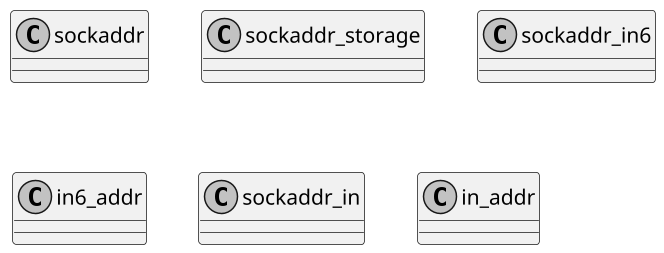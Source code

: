 @startuml
scale 1.5
skinparam monochrome true
class sockaddr {
}

class sockaddr_storage{
}

class sockaddr_in6 {
}

class in6_addr{}

class sockaddr_in {
}

class in_addr{
    
}


@enduml